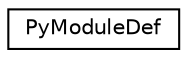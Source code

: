 digraph "Graphical Class Hierarchy"
{
  edge [fontname="Helvetica",fontsize="10",labelfontname="Helvetica",labelfontsize="10"];
  node [fontname="Helvetica",fontsize="10",shape=record];
  rankdir="LR";
  Node0 [label="PyModuleDef",height=0.2,width=0.4,color="black", fillcolor="white", style="filled",URL="$structPyModuleDef.html"];
}
